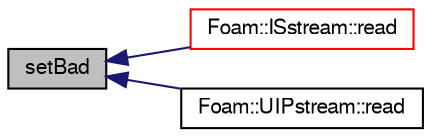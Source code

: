 digraph "setBad"
{
  bgcolor="transparent";
  edge [fontname="FreeSans",fontsize="10",labelfontname="FreeSans",labelfontsize="10"];
  node [fontname="FreeSans",fontsize="10",shape=record];
  rankdir="LR";
  Node749 [label="setBad",height=0.2,width=0.4,color="black", fillcolor="grey75", style="filled", fontcolor="black"];
  Node749 -> Node750 [dir="back",color="midnightblue",fontsize="10",style="solid",fontname="FreeSans"];
  Node750 [label="Foam::ISstream::read",height=0.2,width=0.4,color="red",URL="$a26286.html#a3d4b02e5b143d1a4ba9a5b34f11b4ed1",tooltip="Return next token from stream. "];
  Node749 -> Node752 [dir="back",color="midnightblue",fontsize="10",style="solid",fontname="FreeSans"];
  Node752 [label="Foam::UIPstream::read",height=0.2,width=0.4,color="black",URL="$a26258.html#a3d4b02e5b143d1a4ba9a5b34f11b4ed1",tooltip="Return next token from stream. "];
}
